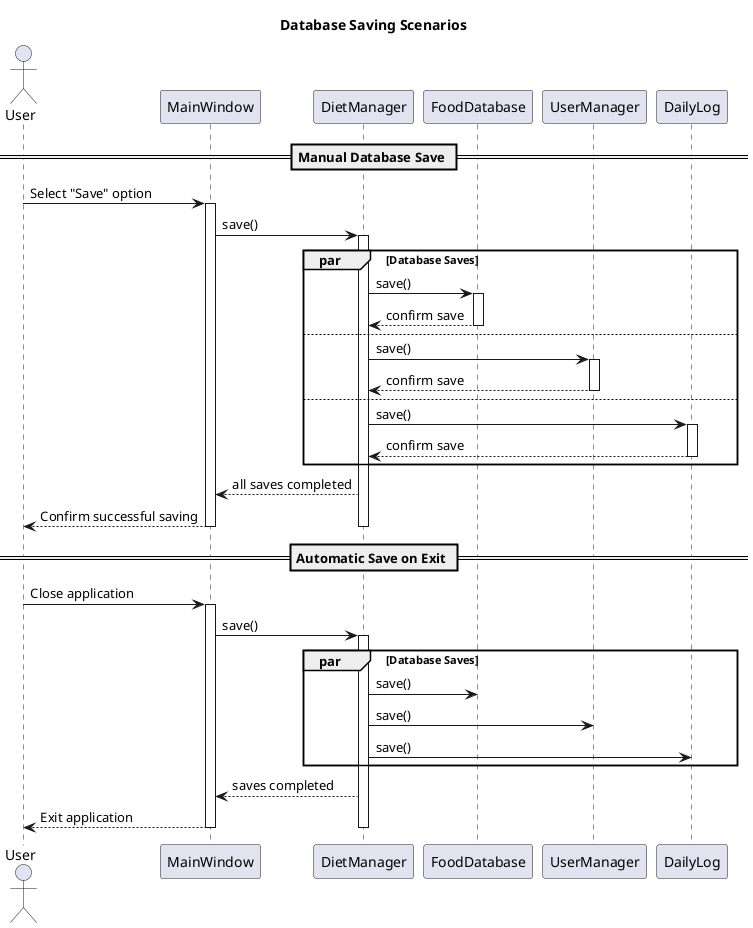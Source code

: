 
@startuml uc3and4
actor User
participant "MainWindow" as UI
participant "DietManager" as DM
participant "FoodDatabase" as FDB
participant "UserManager" as UM
participant "DailyLog" as DL

title Database Saving Scenarios

== Manual Database Save ==
User -> UI : Select "Save" option
activate UI

UI -> DM : save()
activate DM

par Database Saves
    DM -> FDB : save()
    activate FDB
    FDB --> DM : confirm save
    deactivate FDB
also
    DM -> UM : save()
    activate UM
    UM --> DM : confirm save
    deactivate UM
also
    DM -> DL : save()
    activate DL
    DL --> DM : confirm save
    deactivate DL
end

DM --> UI : all saves completed
UI --> User : Confirm successful saving

deactivate DM
deactivate UI

== Automatic Save on Exit ==
User -> UI : Close application
activate UI

UI -> DM : save()
activate DM

par Database Saves
    DM -> FDB : save()
    DM -> UM : save()
    DM -> DL : save()
end

DM --> UI : saves completed
UI --> User : Exit application

deactivate DM
deactivate UI

@enduml
